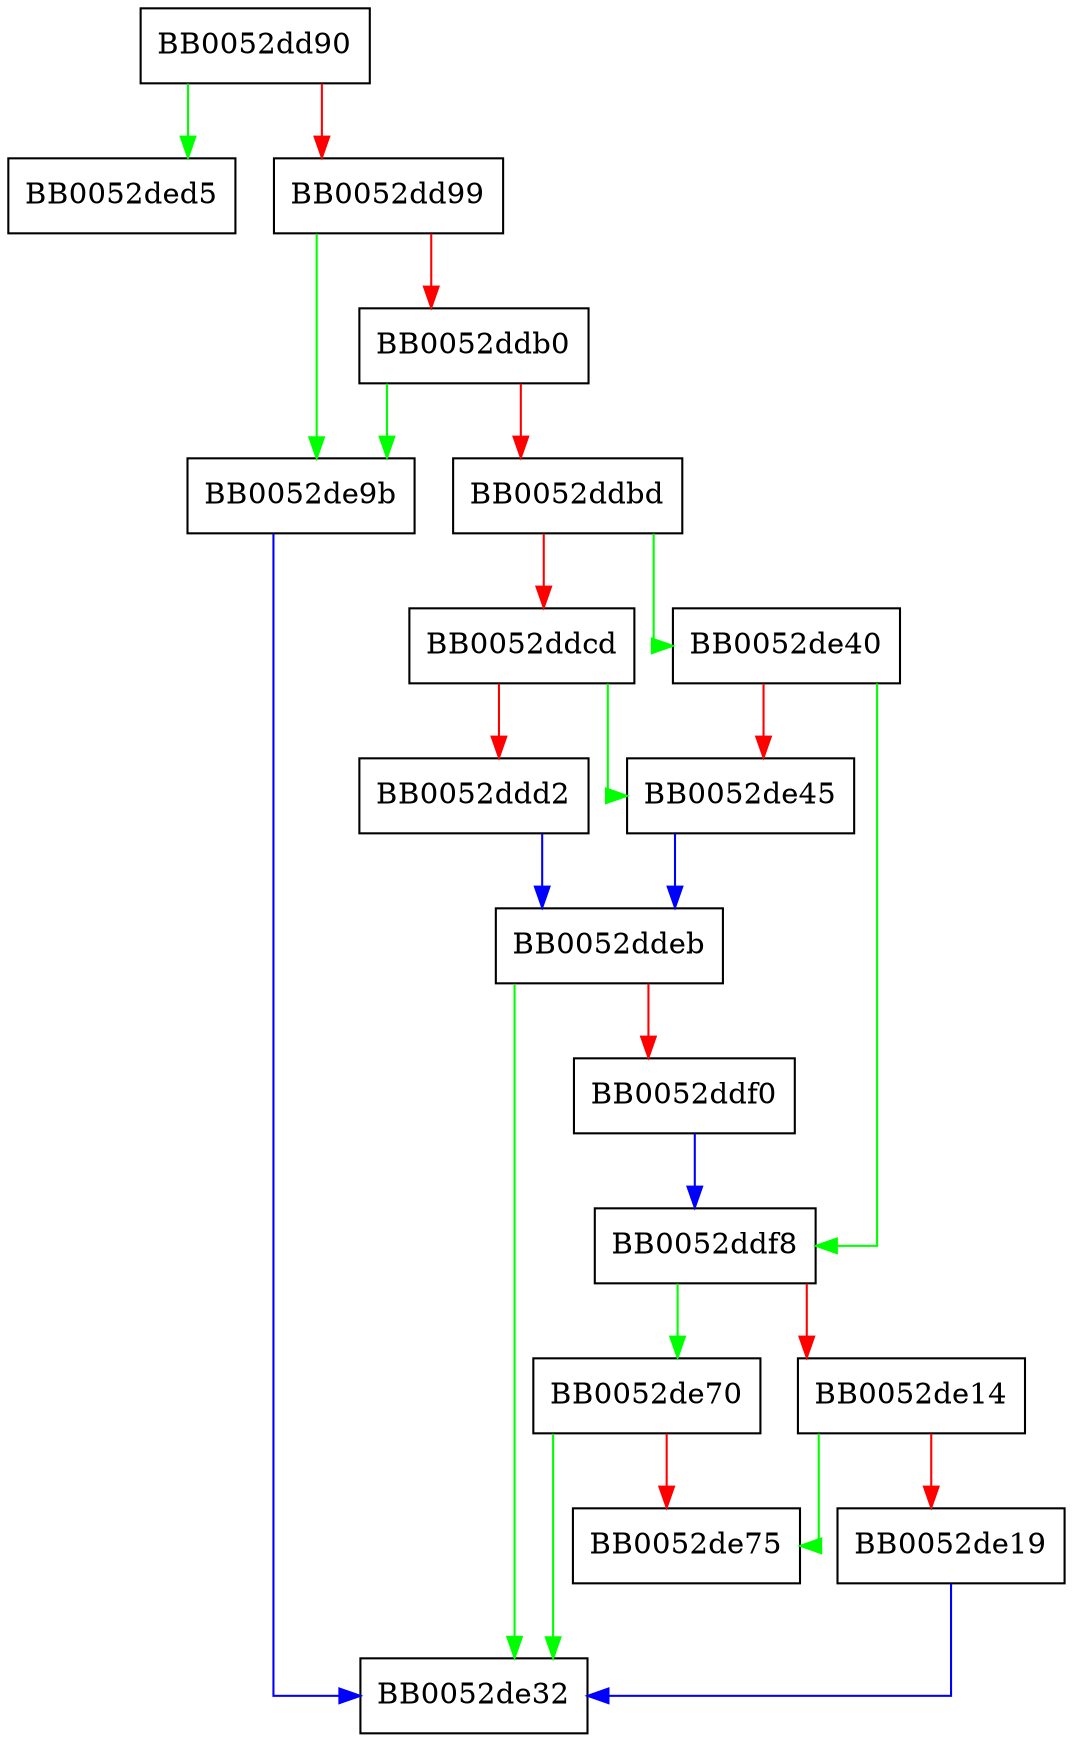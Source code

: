 digraph BIO_get_rpoll_descriptor {
  node [shape="box"];
  graph [splines=ortho];
  BB0052dd90 -> BB0052ded5 [color="green"];
  BB0052dd90 -> BB0052dd99 [color="red"];
  BB0052dd99 -> BB0052de9b [color="green"];
  BB0052dd99 -> BB0052ddb0 [color="red"];
  BB0052ddb0 -> BB0052de9b [color="green"];
  BB0052ddb0 -> BB0052ddbd [color="red"];
  BB0052ddbd -> BB0052de40 [color="green"];
  BB0052ddbd -> BB0052ddcd [color="red"];
  BB0052ddcd -> BB0052de45 [color="green"];
  BB0052ddcd -> BB0052ddd2 [color="red"];
  BB0052ddd2 -> BB0052ddeb [color="blue"];
  BB0052ddeb -> BB0052de32 [color="green"];
  BB0052ddeb -> BB0052ddf0 [color="red"];
  BB0052ddf0 -> BB0052ddf8 [color="blue"];
  BB0052ddf8 -> BB0052de70 [color="green"];
  BB0052ddf8 -> BB0052de14 [color="red"];
  BB0052de14 -> BB0052de75 [color="green"];
  BB0052de14 -> BB0052de19 [color="red"];
  BB0052de19 -> BB0052de32 [color="blue"];
  BB0052de40 -> BB0052ddf8 [color="green"];
  BB0052de40 -> BB0052de45 [color="red"];
  BB0052de45 -> BB0052ddeb [color="blue"];
  BB0052de70 -> BB0052de32 [color="green"];
  BB0052de70 -> BB0052de75 [color="red"];
  BB0052de9b -> BB0052de32 [color="blue"];
}